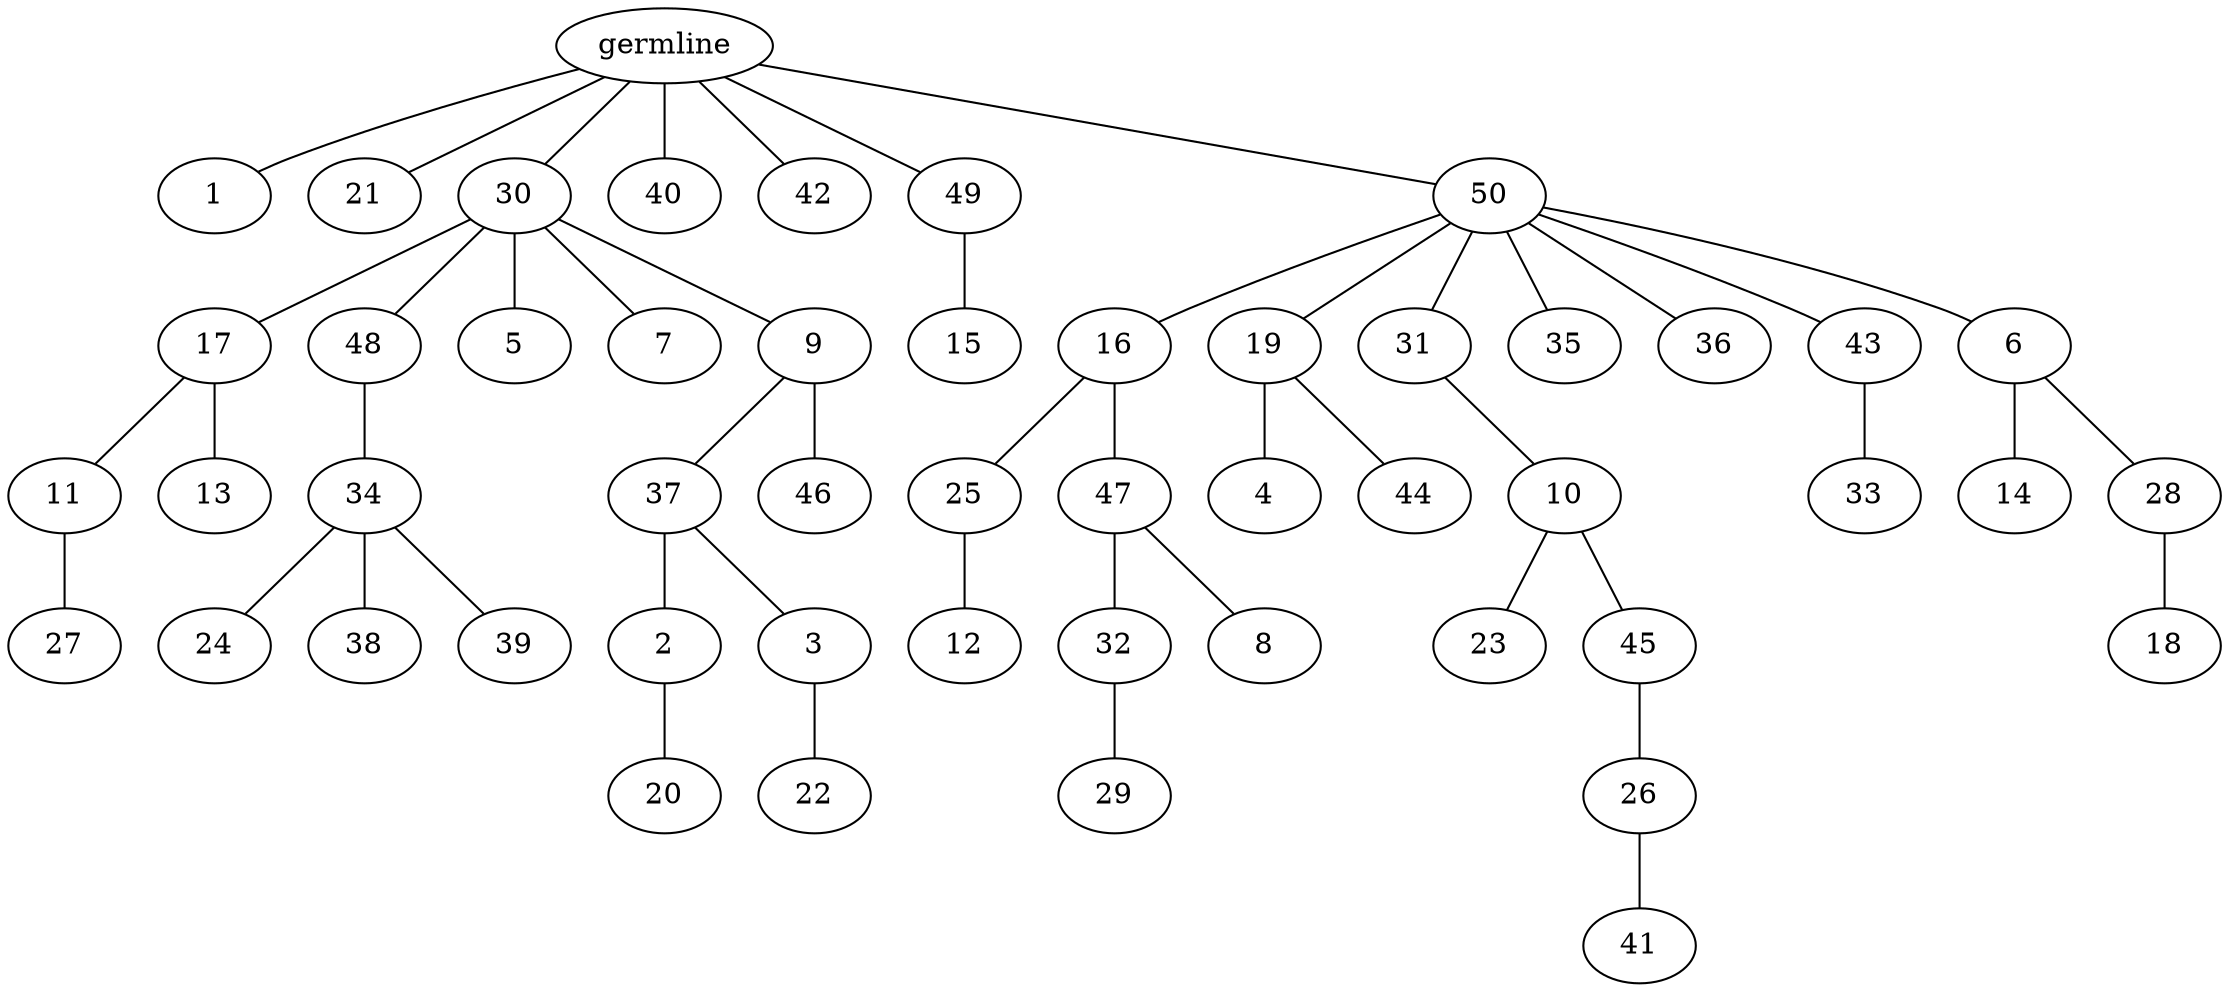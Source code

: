 graph tree {
    "139951021265488" [label="germline"];
    "139951021205200" [label="1"];
    "139951021163760" [label="21"];
    "139951021162848" [label="30"];
    "139951021166208" [label="17"];
    "139951021164432" [label="11"];
    "139951021163328" [label="27"];
    "139951021165248" [label="13"];
    "139951021166064" [label="48"];
    "139951021165728" [label="34"];
    "139951021164096" [label="24"];
    "139951021165584" [label="38"];
    "139951021165104" [label="39"];
    "139951021162896" [label="5"];
    "139951021163040" [label="7"];
    "139951021164960" [label="9"];
    "139951021163808" [label="37"];
    "139951021289584" [label="2"];
    "139951021290112" [label="20"];
    "139951021290640" [label="3"];
    "139951021290256" [label="22"];
    "139951021290064" [label="46"];
    "139951021164576" [label="40"];
    "139951021163376" [label="42"];
    "139951021290736" [label="49"];
    "139951021290352" [label="15"];
    "139951021291120" [label="50"];
    "139951021290688" [label="16"];
    "139951021291072" [label="25"];
    "139951021291552" [label="12"];
    "139951021292080" [label="47"];
    "139951021291696" [label="32"];
    "139951021291984" [label="29"];
    "139951021292656" [label="8"];
    "139951021292608" [label="19"];
    "139951021293184" [label="4"];
    "139951021293280" [label="44"];
    "139951021292368" [label="31"];
    "139951021292272" [label="10"];
    "139951021292512" [label="23"];
    "139951021292224" [label="45"];
    "139951021292560" [label="26"];
    "139951021200576" [label="41"];
    "139951021292320" [label="35"];
    "139951021293232" [label="36"];
    "139951026960416" [label="43"];
    "139951026962384" [label="33"];
    "139951021293520" [label="6"];
    "139951026961712" [label="14"];
    "139951026960992" [label="28"];
    "139951026961280" [label="18"];
    "139951021265488" -- "139951021205200";
    "139951021265488" -- "139951021163760";
    "139951021265488" -- "139951021162848";
    "139951021265488" -- "139951021164576";
    "139951021265488" -- "139951021163376";
    "139951021265488" -- "139951021290736";
    "139951021265488" -- "139951021291120";
    "139951021162848" -- "139951021166208";
    "139951021162848" -- "139951021166064";
    "139951021162848" -- "139951021162896";
    "139951021162848" -- "139951021163040";
    "139951021162848" -- "139951021164960";
    "139951021166208" -- "139951021164432";
    "139951021166208" -- "139951021165248";
    "139951021164432" -- "139951021163328";
    "139951021166064" -- "139951021165728";
    "139951021165728" -- "139951021164096";
    "139951021165728" -- "139951021165584";
    "139951021165728" -- "139951021165104";
    "139951021164960" -- "139951021163808";
    "139951021164960" -- "139951021290064";
    "139951021163808" -- "139951021289584";
    "139951021163808" -- "139951021290640";
    "139951021289584" -- "139951021290112";
    "139951021290640" -- "139951021290256";
    "139951021290736" -- "139951021290352";
    "139951021291120" -- "139951021290688";
    "139951021291120" -- "139951021292608";
    "139951021291120" -- "139951021292368";
    "139951021291120" -- "139951021292320";
    "139951021291120" -- "139951021293232";
    "139951021291120" -- "139951026960416";
    "139951021291120" -- "139951021293520";
    "139951021290688" -- "139951021291072";
    "139951021290688" -- "139951021292080";
    "139951021291072" -- "139951021291552";
    "139951021292080" -- "139951021291696";
    "139951021292080" -- "139951021292656";
    "139951021291696" -- "139951021291984";
    "139951021292608" -- "139951021293184";
    "139951021292608" -- "139951021293280";
    "139951021292368" -- "139951021292272";
    "139951021292272" -- "139951021292512";
    "139951021292272" -- "139951021292224";
    "139951021292224" -- "139951021292560";
    "139951021292560" -- "139951021200576";
    "139951026960416" -- "139951026962384";
    "139951021293520" -- "139951026961712";
    "139951021293520" -- "139951026960992";
    "139951026960992" -- "139951026961280";
}

